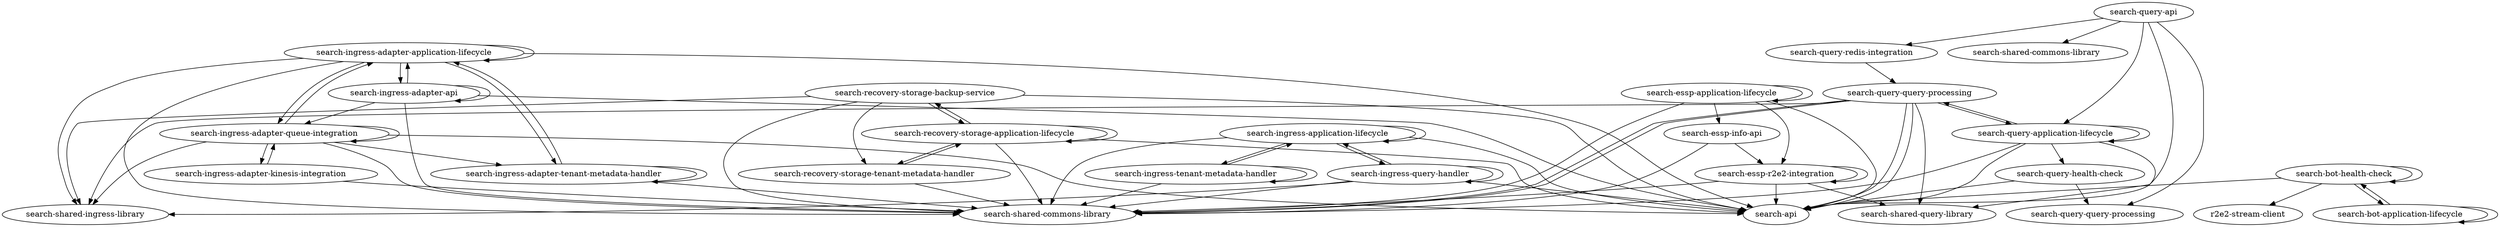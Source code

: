 digraph "search-combine.jar" {
    // Path: service/target/service-2019.Q4.W9-SNAPSHOT.jar
    "search-ingress-application-lifecycle"->"search-ingress-application-lifecycle";
    "search-ingress-application-lifecycle"->"search-ingress-query-handler";
    "search-ingress-application-lifecycle"->"search-ingress-tenant-metadata-handler";
    "search-ingress-application-lifecycle"->"search-shared-commons-library";
    "search-ingress-application-lifecycle"->"search-api";
    "search-ingress-query-handler"->"search-ingress-application-lifecycle";
    "search-ingress-query-handler"->"search-shared-commons-library";
    "search-ingress-query-handler"->"search-ingress-query-handler";
    "search-ingress-query-handler"->"search-shared-ingress-library";
    "search-ingress-query-handler"->"search-api";
    "search-ingress-tenant-metadata-handler"->"search-ingress-application-lifecycle";
    "search-ingress-tenant-metadata-handler"->"search-ingress-tenant-metadata-handler";
    "search-ingress-tenant-metadata-handler"->"search-shared-commons-library";
    "search-ingress-adapter-application-lifecycle"->"search-ingress-adapter-application-lifecycle";
    "search-ingress-adapter-application-lifecycle"->"search-ingress-adapter-api";
    "search-ingress-adapter-application-lifecycle"->"search-ingress-adapter-queue-integration";
    "search-ingress-adapter-application-lifecycle"->"search-ingress-adapter-tenant-metadata-handler";
    "search-ingress-adapter-application-lifecycle"->"search-shared-commons-library";
    "search-ingress-adapter-application-lifecycle"->"search-shared-ingress-library";
    "search-ingress-adapter-application-lifecycle"->"search-api";
    "search-ingress-adapter-api"->"search-ingress-adapter-application-lifecycle";
    "search-ingress-adapter-api"->"search-ingress-adapter-api";
    "search-ingress-adapter-api"->"search-ingress-adapter-queue-integration";
    "search-ingress-adapter-api"->"search-shared-commons-library";
    "search-ingress-adapter-api"->"search-api";
    "search-ingress-adapter-queue-integration"->"search-ingress-adapter-queue-integration";
    "search-ingress-adapter-queue-integration"->"search-ingress-adapter-application-lifecycle";
    "search-ingress-adapter-queue-integration"->"search-ingress-adapter-kinesis-integration";
    "search-ingress-adapter-queue-integration"->"search-ingress-adapter-tenant-metadata-handler";
    "search-ingress-adapter-queue-integration"->"search-shared-ingress-library";
    "search-ingress-adapter-queue-integration"->"search-shared-commons-library";
    "search-ingress-adapter-queue-integration"->"search-api";
    "search-ingress-adapter-kinesis-integration"->"search-ingress-adapter-queue-integration";
    "search-ingress-adapter-kinesis-integration"->"search-shared-commons-library";
    "search-ingress-adapter-tenant-metadata-handler"->"search-ingress-adapter-application-lifecycle";
    "search-ingress-adapter-tenant-metadata-handler"->"search-ingress-adapter-tenant-metadata-handler";
    "search-ingress-adapter-tenant-metadata-handler"->"search-shared-commons-library";
    "search-query-application-lifecycle"->"search-query-application-lifecycle";
    "search-query-application-lifecycle"->"search-query-health-check";
    "search-query-application-lifecycle"->"search-query-query-processing";
    "search-query-application-lifecycle"->"search-shared-commons-library";
    "search-query-application-lifecycle"->"search-shared-query-library";
    "search-query-application-lifecycle"->"search-api";
    "search-query-redis-integration"->"search-query-query-processing";
    "search-query-query-processing"->"search-shared-commons-library";
    "search-query-query-processing"->"search-api";
    "search-query-api"->"search-query-application-lifecycle";
    "search-query-api"->"search-query-redis-integration";
    "search-query-api"->"search-api";
    "search-query-api"->"search-query-query-processing ";
    "search-query-api"->"search-shared-commons-library ";
    "search-query-health-check"->"search-query-query-processing ";
    "search-query-health-check"->"search-api";
    "search-query-query-processing"->"search-shared-commons-library";
    "search-query-query-processing"->"search-query-application-lifecycle";
    "search-query-query-processing"->"search-shared-ingress-library";
    "search-query-query-processing"->"search-shared-query-library";
    "search-query-query-processing"->"search-api";
    "search-essp-application-lifecycle"->"search-essp-application-lifecycle";
    "search-essp-application-lifecycle"->"search-essp-info-api";
    "search-essp-application-lifecycle"->"search-essp-r2e2-integration";
    "search-essp-application-lifecycle"->"search-shared-commons-library";
    "search-essp-application-lifecycle"->"search-api";
    "search-essp-info-api"->"search-essp-r2e2-integration";
    "search-essp-info-api"->"search-shared-commons-library";
    "search-essp-r2e2-integration"->"search-essp-r2e2-integration";
    "search-essp-r2e2-integration"->"search-api";
    "search-essp-r2e2-integration"->"search-shared-commons-library";
    "search-essp-r2e2-integration"->"search-shared-query-library";
    "search-recovery-storage-application-lifecycle"-> "search-recovery-storage-application-lifecycle";
    "search-recovery-storage-application-lifecycle"-> "search-recovery-storage-backup-service";
    "search-recovery-storage-application-lifecycle"-> "search-recovery-storage-tenant-metadata-handler";
    "search-recovery-storage-application-lifecycle"-> "search-shared-commons-library";
    "search-recovery-storage-application-lifecycle"-> "search-api";
    "search-recovery-storage-backup-service"-> "search-recovery-storage-application-lifecycle";
    "search-recovery-storage-backup-service"-> "search-recovery-storage-tenant-metadata-handler";
    "search-recovery-storage-backup-service"-> "search-shared-ingress-library";
    "search-recovery-storage-backup-service"-> "search-shared-commons-library";
    "search-recovery-storage-backup-service"-> "search-api";
    "search-recovery-storage-tenant-metadata-handler"->"search-recovery-storage-application-lifecycle";
    "search-recovery-storage-tenant-metadata-handler"->"search-shared-commons-library";
    "search-bot-application-lifecycle"->"search-bot-application-lifecycle";
    "search-bot-application-lifecycle"->"search-bot-health-check";
    "search-bot-health-check"->"search-bot-health-check";
    "search-bot-health-check"->"search-bot-application-lifecycle";
    "search-bot-health-check"->"r2e2-stream-client";
    "search-bot-health-check"->"search-api";
}
